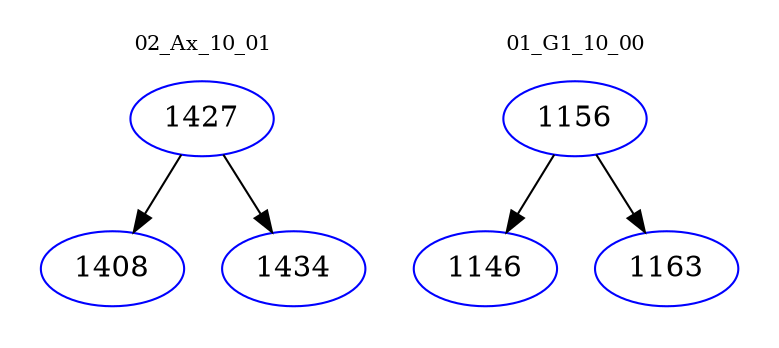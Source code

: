 digraph{
subgraph cluster_0 {
color = white
label = "02_Ax_10_01";
fontsize=10;
T0_1427 [label="1427", color="blue"]
T0_1427 -> T0_1408 [color="black"]
T0_1408 [label="1408", color="blue"]
T0_1427 -> T0_1434 [color="black"]
T0_1434 [label="1434", color="blue"]
}
subgraph cluster_1 {
color = white
label = "01_G1_10_00";
fontsize=10;
T1_1156 [label="1156", color="blue"]
T1_1156 -> T1_1146 [color="black"]
T1_1146 [label="1146", color="blue"]
T1_1156 -> T1_1163 [color="black"]
T1_1163 [label="1163", color="blue"]
}
}
